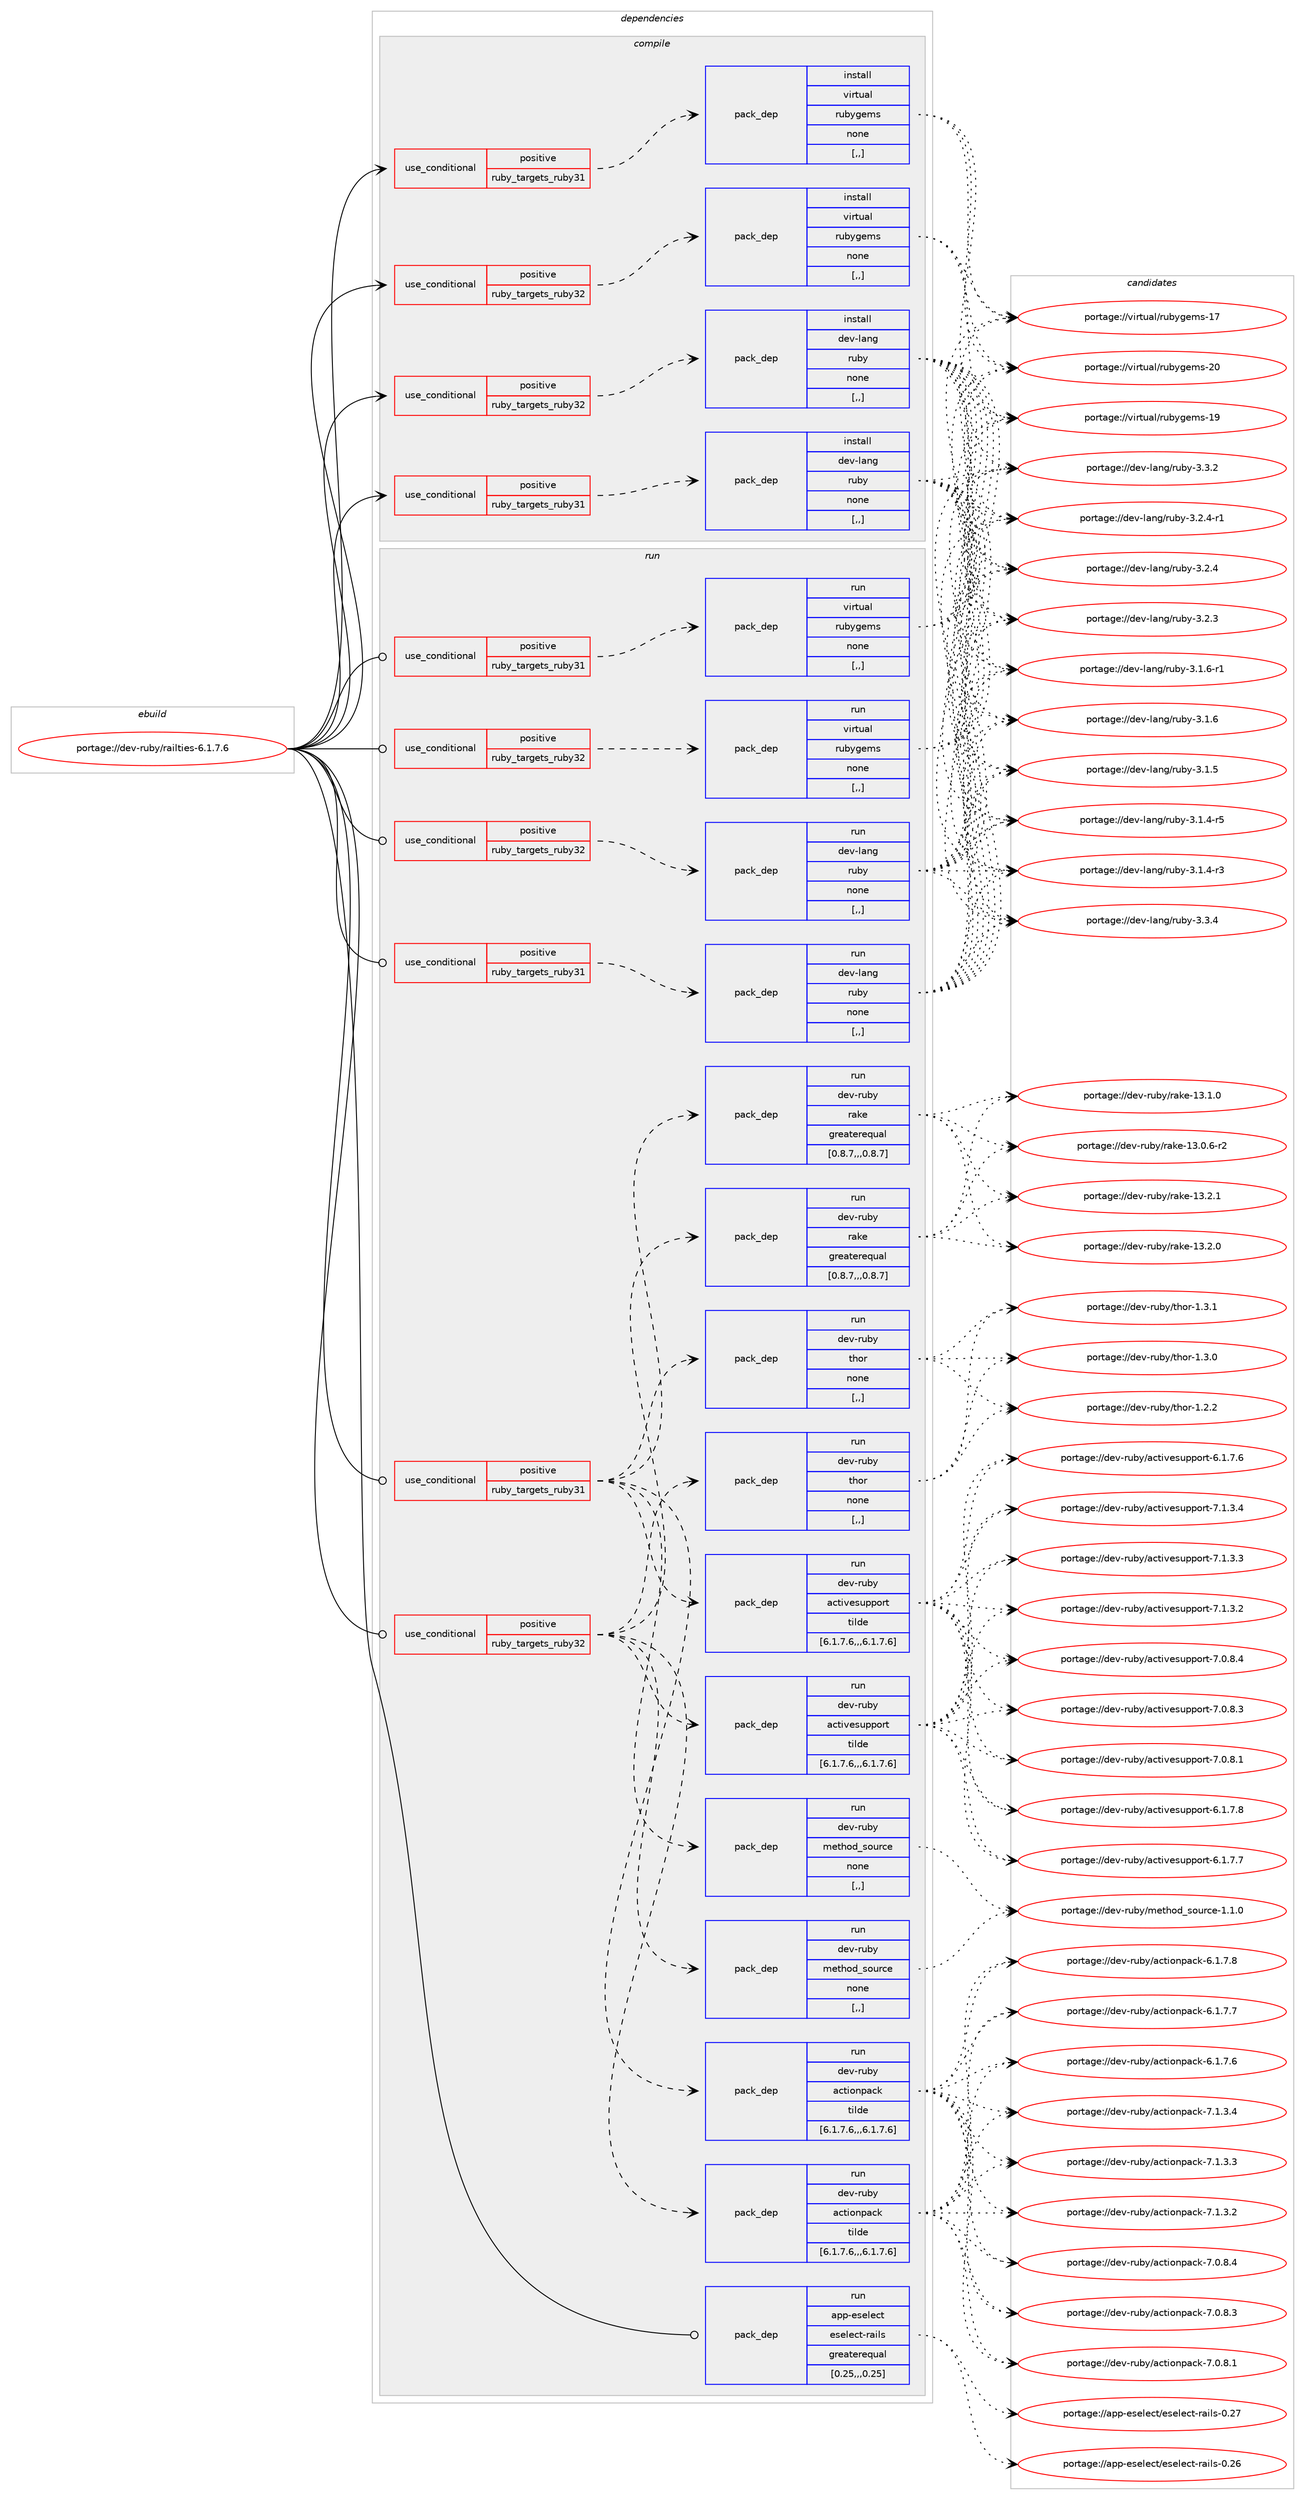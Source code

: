 digraph prolog {

# *************
# Graph options
# *************

newrank=true;
concentrate=true;
compound=true;
graph [rankdir=LR,fontname=Helvetica,fontsize=10,ranksep=1.5];#, ranksep=2.5, nodesep=0.2];
edge  [arrowhead=vee];
node  [fontname=Helvetica,fontsize=10];

# **********
# The ebuild
# **********

subgraph cluster_leftcol {
color=gray;
rank=same;
label=<<i>ebuild</i>>;
id [label="portage://dev-ruby/railties-6.1.7.6", color=red, width=4, href="../dev-ruby/railties-6.1.7.6.svg"];
}

# ****************
# The dependencies
# ****************

subgraph cluster_midcol {
color=gray;
label=<<i>dependencies</i>>;
subgraph cluster_compile {
fillcolor="#eeeeee";
style=filled;
label=<<i>compile</i>>;
subgraph cond53271 {
dependency195848 [label=<<TABLE BORDER="0" CELLBORDER="1" CELLSPACING="0" CELLPADDING="4"><TR><TD ROWSPAN="3" CELLPADDING="10">use_conditional</TD></TR><TR><TD>positive</TD></TR><TR><TD>ruby_targets_ruby31</TD></TR></TABLE>>, shape=none, color=red];
subgraph pack141234 {
dependency195849 [label=<<TABLE BORDER="0" CELLBORDER="1" CELLSPACING="0" CELLPADDING="4" WIDTH="220"><TR><TD ROWSPAN="6" CELLPADDING="30">pack_dep</TD></TR><TR><TD WIDTH="110">install</TD></TR><TR><TD>dev-lang</TD></TR><TR><TD>ruby</TD></TR><TR><TD>none</TD></TR><TR><TD>[,,]</TD></TR></TABLE>>, shape=none, color=blue];
}
dependency195848:e -> dependency195849:w [weight=20,style="dashed",arrowhead="vee"];
}
id:e -> dependency195848:w [weight=20,style="solid",arrowhead="vee"];
subgraph cond53272 {
dependency195850 [label=<<TABLE BORDER="0" CELLBORDER="1" CELLSPACING="0" CELLPADDING="4"><TR><TD ROWSPAN="3" CELLPADDING="10">use_conditional</TD></TR><TR><TD>positive</TD></TR><TR><TD>ruby_targets_ruby31</TD></TR></TABLE>>, shape=none, color=red];
subgraph pack141235 {
dependency195851 [label=<<TABLE BORDER="0" CELLBORDER="1" CELLSPACING="0" CELLPADDING="4" WIDTH="220"><TR><TD ROWSPAN="6" CELLPADDING="30">pack_dep</TD></TR><TR><TD WIDTH="110">install</TD></TR><TR><TD>virtual</TD></TR><TR><TD>rubygems</TD></TR><TR><TD>none</TD></TR><TR><TD>[,,]</TD></TR></TABLE>>, shape=none, color=blue];
}
dependency195850:e -> dependency195851:w [weight=20,style="dashed",arrowhead="vee"];
}
id:e -> dependency195850:w [weight=20,style="solid",arrowhead="vee"];
subgraph cond53273 {
dependency195852 [label=<<TABLE BORDER="0" CELLBORDER="1" CELLSPACING="0" CELLPADDING="4"><TR><TD ROWSPAN="3" CELLPADDING="10">use_conditional</TD></TR><TR><TD>positive</TD></TR><TR><TD>ruby_targets_ruby32</TD></TR></TABLE>>, shape=none, color=red];
subgraph pack141236 {
dependency195853 [label=<<TABLE BORDER="0" CELLBORDER="1" CELLSPACING="0" CELLPADDING="4" WIDTH="220"><TR><TD ROWSPAN="6" CELLPADDING="30">pack_dep</TD></TR><TR><TD WIDTH="110">install</TD></TR><TR><TD>dev-lang</TD></TR><TR><TD>ruby</TD></TR><TR><TD>none</TD></TR><TR><TD>[,,]</TD></TR></TABLE>>, shape=none, color=blue];
}
dependency195852:e -> dependency195853:w [weight=20,style="dashed",arrowhead="vee"];
}
id:e -> dependency195852:w [weight=20,style="solid",arrowhead="vee"];
subgraph cond53274 {
dependency195854 [label=<<TABLE BORDER="0" CELLBORDER="1" CELLSPACING="0" CELLPADDING="4"><TR><TD ROWSPAN="3" CELLPADDING="10">use_conditional</TD></TR><TR><TD>positive</TD></TR><TR><TD>ruby_targets_ruby32</TD></TR></TABLE>>, shape=none, color=red];
subgraph pack141237 {
dependency195855 [label=<<TABLE BORDER="0" CELLBORDER="1" CELLSPACING="0" CELLPADDING="4" WIDTH="220"><TR><TD ROWSPAN="6" CELLPADDING="30">pack_dep</TD></TR><TR><TD WIDTH="110">install</TD></TR><TR><TD>virtual</TD></TR><TR><TD>rubygems</TD></TR><TR><TD>none</TD></TR><TR><TD>[,,]</TD></TR></TABLE>>, shape=none, color=blue];
}
dependency195854:e -> dependency195855:w [weight=20,style="dashed",arrowhead="vee"];
}
id:e -> dependency195854:w [weight=20,style="solid",arrowhead="vee"];
}
subgraph cluster_compileandrun {
fillcolor="#eeeeee";
style=filled;
label=<<i>compile and run</i>>;
}
subgraph cluster_run {
fillcolor="#eeeeee";
style=filled;
label=<<i>run</i>>;
subgraph cond53275 {
dependency195856 [label=<<TABLE BORDER="0" CELLBORDER="1" CELLSPACING="0" CELLPADDING="4"><TR><TD ROWSPAN="3" CELLPADDING="10">use_conditional</TD></TR><TR><TD>positive</TD></TR><TR><TD>ruby_targets_ruby31</TD></TR></TABLE>>, shape=none, color=red];
subgraph pack141238 {
dependency195857 [label=<<TABLE BORDER="0" CELLBORDER="1" CELLSPACING="0" CELLPADDING="4" WIDTH="220"><TR><TD ROWSPAN="6" CELLPADDING="30">pack_dep</TD></TR><TR><TD WIDTH="110">run</TD></TR><TR><TD>dev-lang</TD></TR><TR><TD>ruby</TD></TR><TR><TD>none</TD></TR><TR><TD>[,,]</TD></TR></TABLE>>, shape=none, color=blue];
}
dependency195856:e -> dependency195857:w [weight=20,style="dashed",arrowhead="vee"];
}
id:e -> dependency195856:w [weight=20,style="solid",arrowhead="odot"];
subgraph cond53276 {
dependency195858 [label=<<TABLE BORDER="0" CELLBORDER="1" CELLSPACING="0" CELLPADDING="4"><TR><TD ROWSPAN="3" CELLPADDING="10">use_conditional</TD></TR><TR><TD>positive</TD></TR><TR><TD>ruby_targets_ruby31</TD></TR></TABLE>>, shape=none, color=red];
subgraph pack141239 {
dependency195859 [label=<<TABLE BORDER="0" CELLBORDER="1" CELLSPACING="0" CELLPADDING="4" WIDTH="220"><TR><TD ROWSPAN="6" CELLPADDING="30">pack_dep</TD></TR><TR><TD WIDTH="110">run</TD></TR><TR><TD>dev-ruby</TD></TR><TR><TD>activesupport</TD></TR><TR><TD>tilde</TD></TR><TR><TD>[6.1.7.6,,,6.1.7.6]</TD></TR></TABLE>>, shape=none, color=blue];
}
dependency195858:e -> dependency195859:w [weight=20,style="dashed",arrowhead="vee"];
subgraph pack141240 {
dependency195860 [label=<<TABLE BORDER="0" CELLBORDER="1" CELLSPACING="0" CELLPADDING="4" WIDTH="220"><TR><TD ROWSPAN="6" CELLPADDING="30">pack_dep</TD></TR><TR><TD WIDTH="110">run</TD></TR><TR><TD>dev-ruby</TD></TR><TR><TD>actionpack</TD></TR><TR><TD>tilde</TD></TR><TR><TD>[6.1.7.6,,,6.1.7.6]</TD></TR></TABLE>>, shape=none, color=blue];
}
dependency195858:e -> dependency195860:w [weight=20,style="dashed",arrowhead="vee"];
subgraph pack141241 {
dependency195861 [label=<<TABLE BORDER="0" CELLBORDER="1" CELLSPACING="0" CELLPADDING="4" WIDTH="220"><TR><TD ROWSPAN="6" CELLPADDING="30">pack_dep</TD></TR><TR><TD WIDTH="110">run</TD></TR><TR><TD>dev-ruby</TD></TR><TR><TD>thor</TD></TR><TR><TD>none</TD></TR><TR><TD>[,,]</TD></TR></TABLE>>, shape=none, color=blue];
}
dependency195858:e -> dependency195861:w [weight=20,style="dashed",arrowhead="vee"];
subgraph pack141242 {
dependency195862 [label=<<TABLE BORDER="0" CELLBORDER="1" CELLSPACING="0" CELLPADDING="4" WIDTH="220"><TR><TD ROWSPAN="6" CELLPADDING="30">pack_dep</TD></TR><TR><TD WIDTH="110">run</TD></TR><TR><TD>dev-ruby</TD></TR><TR><TD>rake</TD></TR><TR><TD>greaterequal</TD></TR><TR><TD>[0.8.7,,,0.8.7]</TD></TR></TABLE>>, shape=none, color=blue];
}
dependency195858:e -> dependency195862:w [weight=20,style="dashed",arrowhead="vee"];
subgraph pack141243 {
dependency195863 [label=<<TABLE BORDER="0" CELLBORDER="1" CELLSPACING="0" CELLPADDING="4" WIDTH="220"><TR><TD ROWSPAN="6" CELLPADDING="30">pack_dep</TD></TR><TR><TD WIDTH="110">run</TD></TR><TR><TD>dev-ruby</TD></TR><TR><TD>method_source</TD></TR><TR><TD>none</TD></TR><TR><TD>[,,]</TD></TR></TABLE>>, shape=none, color=blue];
}
dependency195858:e -> dependency195863:w [weight=20,style="dashed",arrowhead="vee"];
}
id:e -> dependency195858:w [weight=20,style="solid",arrowhead="odot"];
subgraph cond53277 {
dependency195864 [label=<<TABLE BORDER="0" CELLBORDER="1" CELLSPACING="0" CELLPADDING="4"><TR><TD ROWSPAN="3" CELLPADDING="10">use_conditional</TD></TR><TR><TD>positive</TD></TR><TR><TD>ruby_targets_ruby31</TD></TR></TABLE>>, shape=none, color=red];
subgraph pack141244 {
dependency195865 [label=<<TABLE BORDER="0" CELLBORDER="1" CELLSPACING="0" CELLPADDING="4" WIDTH="220"><TR><TD ROWSPAN="6" CELLPADDING="30">pack_dep</TD></TR><TR><TD WIDTH="110">run</TD></TR><TR><TD>virtual</TD></TR><TR><TD>rubygems</TD></TR><TR><TD>none</TD></TR><TR><TD>[,,]</TD></TR></TABLE>>, shape=none, color=blue];
}
dependency195864:e -> dependency195865:w [weight=20,style="dashed",arrowhead="vee"];
}
id:e -> dependency195864:w [weight=20,style="solid",arrowhead="odot"];
subgraph cond53278 {
dependency195866 [label=<<TABLE BORDER="0" CELLBORDER="1" CELLSPACING="0" CELLPADDING="4"><TR><TD ROWSPAN="3" CELLPADDING="10">use_conditional</TD></TR><TR><TD>positive</TD></TR><TR><TD>ruby_targets_ruby32</TD></TR></TABLE>>, shape=none, color=red];
subgraph pack141245 {
dependency195867 [label=<<TABLE BORDER="0" CELLBORDER="1" CELLSPACING="0" CELLPADDING="4" WIDTH="220"><TR><TD ROWSPAN="6" CELLPADDING="30">pack_dep</TD></TR><TR><TD WIDTH="110">run</TD></TR><TR><TD>dev-lang</TD></TR><TR><TD>ruby</TD></TR><TR><TD>none</TD></TR><TR><TD>[,,]</TD></TR></TABLE>>, shape=none, color=blue];
}
dependency195866:e -> dependency195867:w [weight=20,style="dashed",arrowhead="vee"];
}
id:e -> dependency195866:w [weight=20,style="solid",arrowhead="odot"];
subgraph cond53279 {
dependency195868 [label=<<TABLE BORDER="0" CELLBORDER="1" CELLSPACING="0" CELLPADDING="4"><TR><TD ROWSPAN="3" CELLPADDING="10">use_conditional</TD></TR><TR><TD>positive</TD></TR><TR><TD>ruby_targets_ruby32</TD></TR></TABLE>>, shape=none, color=red];
subgraph pack141246 {
dependency195869 [label=<<TABLE BORDER="0" CELLBORDER="1" CELLSPACING="0" CELLPADDING="4" WIDTH="220"><TR><TD ROWSPAN="6" CELLPADDING="30">pack_dep</TD></TR><TR><TD WIDTH="110">run</TD></TR><TR><TD>dev-ruby</TD></TR><TR><TD>activesupport</TD></TR><TR><TD>tilde</TD></TR><TR><TD>[6.1.7.6,,,6.1.7.6]</TD></TR></TABLE>>, shape=none, color=blue];
}
dependency195868:e -> dependency195869:w [weight=20,style="dashed",arrowhead="vee"];
subgraph pack141247 {
dependency195870 [label=<<TABLE BORDER="0" CELLBORDER="1" CELLSPACING="0" CELLPADDING="4" WIDTH="220"><TR><TD ROWSPAN="6" CELLPADDING="30">pack_dep</TD></TR><TR><TD WIDTH="110">run</TD></TR><TR><TD>dev-ruby</TD></TR><TR><TD>actionpack</TD></TR><TR><TD>tilde</TD></TR><TR><TD>[6.1.7.6,,,6.1.7.6]</TD></TR></TABLE>>, shape=none, color=blue];
}
dependency195868:e -> dependency195870:w [weight=20,style="dashed",arrowhead="vee"];
subgraph pack141248 {
dependency195871 [label=<<TABLE BORDER="0" CELLBORDER="1" CELLSPACING="0" CELLPADDING="4" WIDTH="220"><TR><TD ROWSPAN="6" CELLPADDING="30">pack_dep</TD></TR><TR><TD WIDTH="110">run</TD></TR><TR><TD>dev-ruby</TD></TR><TR><TD>thor</TD></TR><TR><TD>none</TD></TR><TR><TD>[,,]</TD></TR></TABLE>>, shape=none, color=blue];
}
dependency195868:e -> dependency195871:w [weight=20,style="dashed",arrowhead="vee"];
subgraph pack141249 {
dependency195872 [label=<<TABLE BORDER="0" CELLBORDER="1" CELLSPACING="0" CELLPADDING="4" WIDTH="220"><TR><TD ROWSPAN="6" CELLPADDING="30">pack_dep</TD></TR><TR><TD WIDTH="110">run</TD></TR><TR><TD>dev-ruby</TD></TR><TR><TD>rake</TD></TR><TR><TD>greaterequal</TD></TR><TR><TD>[0.8.7,,,0.8.7]</TD></TR></TABLE>>, shape=none, color=blue];
}
dependency195868:e -> dependency195872:w [weight=20,style="dashed",arrowhead="vee"];
subgraph pack141250 {
dependency195873 [label=<<TABLE BORDER="0" CELLBORDER="1" CELLSPACING="0" CELLPADDING="4" WIDTH="220"><TR><TD ROWSPAN="6" CELLPADDING="30">pack_dep</TD></TR><TR><TD WIDTH="110">run</TD></TR><TR><TD>dev-ruby</TD></TR><TR><TD>method_source</TD></TR><TR><TD>none</TD></TR><TR><TD>[,,]</TD></TR></TABLE>>, shape=none, color=blue];
}
dependency195868:e -> dependency195873:w [weight=20,style="dashed",arrowhead="vee"];
}
id:e -> dependency195868:w [weight=20,style="solid",arrowhead="odot"];
subgraph cond53280 {
dependency195874 [label=<<TABLE BORDER="0" CELLBORDER="1" CELLSPACING="0" CELLPADDING="4"><TR><TD ROWSPAN="3" CELLPADDING="10">use_conditional</TD></TR><TR><TD>positive</TD></TR><TR><TD>ruby_targets_ruby32</TD></TR></TABLE>>, shape=none, color=red];
subgraph pack141251 {
dependency195875 [label=<<TABLE BORDER="0" CELLBORDER="1" CELLSPACING="0" CELLPADDING="4" WIDTH="220"><TR><TD ROWSPAN="6" CELLPADDING="30">pack_dep</TD></TR><TR><TD WIDTH="110">run</TD></TR><TR><TD>virtual</TD></TR><TR><TD>rubygems</TD></TR><TR><TD>none</TD></TR><TR><TD>[,,]</TD></TR></TABLE>>, shape=none, color=blue];
}
dependency195874:e -> dependency195875:w [weight=20,style="dashed",arrowhead="vee"];
}
id:e -> dependency195874:w [weight=20,style="solid",arrowhead="odot"];
subgraph pack141252 {
dependency195876 [label=<<TABLE BORDER="0" CELLBORDER="1" CELLSPACING="0" CELLPADDING="4" WIDTH="220"><TR><TD ROWSPAN="6" CELLPADDING="30">pack_dep</TD></TR><TR><TD WIDTH="110">run</TD></TR><TR><TD>app-eselect</TD></TR><TR><TD>eselect-rails</TD></TR><TR><TD>greaterequal</TD></TR><TR><TD>[0.25,,,0.25]</TD></TR></TABLE>>, shape=none, color=blue];
}
id:e -> dependency195876:w [weight=20,style="solid",arrowhead="odot"];
}
}

# **************
# The candidates
# **************

subgraph cluster_choices {
rank=same;
color=gray;
label=<<i>candidates</i>>;

subgraph choice141234 {
color=black;
nodesep=1;
choice10010111845108971101034711411798121455146514652 [label="portage://dev-lang/ruby-3.3.4", color=red, width=4,href="../dev-lang/ruby-3.3.4.svg"];
choice10010111845108971101034711411798121455146514650 [label="portage://dev-lang/ruby-3.3.2", color=red, width=4,href="../dev-lang/ruby-3.3.2.svg"];
choice100101118451089711010347114117981214551465046524511449 [label="portage://dev-lang/ruby-3.2.4-r1", color=red, width=4,href="../dev-lang/ruby-3.2.4-r1.svg"];
choice10010111845108971101034711411798121455146504652 [label="portage://dev-lang/ruby-3.2.4", color=red, width=4,href="../dev-lang/ruby-3.2.4.svg"];
choice10010111845108971101034711411798121455146504651 [label="portage://dev-lang/ruby-3.2.3", color=red, width=4,href="../dev-lang/ruby-3.2.3.svg"];
choice100101118451089711010347114117981214551464946544511449 [label="portage://dev-lang/ruby-3.1.6-r1", color=red, width=4,href="../dev-lang/ruby-3.1.6-r1.svg"];
choice10010111845108971101034711411798121455146494654 [label="portage://dev-lang/ruby-3.1.6", color=red, width=4,href="../dev-lang/ruby-3.1.6.svg"];
choice10010111845108971101034711411798121455146494653 [label="portage://dev-lang/ruby-3.1.5", color=red, width=4,href="../dev-lang/ruby-3.1.5.svg"];
choice100101118451089711010347114117981214551464946524511453 [label="portage://dev-lang/ruby-3.1.4-r5", color=red, width=4,href="../dev-lang/ruby-3.1.4-r5.svg"];
choice100101118451089711010347114117981214551464946524511451 [label="portage://dev-lang/ruby-3.1.4-r3", color=red, width=4,href="../dev-lang/ruby-3.1.4-r3.svg"];
dependency195849:e -> choice10010111845108971101034711411798121455146514652:w [style=dotted,weight="100"];
dependency195849:e -> choice10010111845108971101034711411798121455146514650:w [style=dotted,weight="100"];
dependency195849:e -> choice100101118451089711010347114117981214551465046524511449:w [style=dotted,weight="100"];
dependency195849:e -> choice10010111845108971101034711411798121455146504652:w [style=dotted,weight="100"];
dependency195849:e -> choice10010111845108971101034711411798121455146504651:w [style=dotted,weight="100"];
dependency195849:e -> choice100101118451089711010347114117981214551464946544511449:w [style=dotted,weight="100"];
dependency195849:e -> choice10010111845108971101034711411798121455146494654:w [style=dotted,weight="100"];
dependency195849:e -> choice10010111845108971101034711411798121455146494653:w [style=dotted,weight="100"];
dependency195849:e -> choice100101118451089711010347114117981214551464946524511453:w [style=dotted,weight="100"];
dependency195849:e -> choice100101118451089711010347114117981214551464946524511451:w [style=dotted,weight="100"];
}
subgraph choice141235 {
color=black;
nodesep=1;
choice118105114116117971084711411798121103101109115455048 [label="portage://virtual/rubygems-20", color=red, width=4,href="../virtual/rubygems-20.svg"];
choice118105114116117971084711411798121103101109115454957 [label="portage://virtual/rubygems-19", color=red, width=4,href="../virtual/rubygems-19.svg"];
choice118105114116117971084711411798121103101109115454955 [label="portage://virtual/rubygems-17", color=red, width=4,href="../virtual/rubygems-17.svg"];
dependency195851:e -> choice118105114116117971084711411798121103101109115455048:w [style=dotted,weight="100"];
dependency195851:e -> choice118105114116117971084711411798121103101109115454957:w [style=dotted,weight="100"];
dependency195851:e -> choice118105114116117971084711411798121103101109115454955:w [style=dotted,weight="100"];
}
subgraph choice141236 {
color=black;
nodesep=1;
choice10010111845108971101034711411798121455146514652 [label="portage://dev-lang/ruby-3.3.4", color=red, width=4,href="../dev-lang/ruby-3.3.4.svg"];
choice10010111845108971101034711411798121455146514650 [label="portage://dev-lang/ruby-3.3.2", color=red, width=4,href="../dev-lang/ruby-3.3.2.svg"];
choice100101118451089711010347114117981214551465046524511449 [label="portage://dev-lang/ruby-3.2.4-r1", color=red, width=4,href="../dev-lang/ruby-3.2.4-r1.svg"];
choice10010111845108971101034711411798121455146504652 [label="portage://dev-lang/ruby-3.2.4", color=red, width=4,href="../dev-lang/ruby-3.2.4.svg"];
choice10010111845108971101034711411798121455146504651 [label="portage://dev-lang/ruby-3.2.3", color=red, width=4,href="../dev-lang/ruby-3.2.3.svg"];
choice100101118451089711010347114117981214551464946544511449 [label="portage://dev-lang/ruby-3.1.6-r1", color=red, width=4,href="../dev-lang/ruby-3.1.6-r1.svg"];
choice10010111845108971101034711411798121455146494654 [label="portage://dev-lang/ruby-3.1.6", color=red, width=4,href="../dev-lang/ruby-3.1.6.svg"];
choice10010111845108971101034711411798121455146494653 [label="portage://dev-lang/ruby-3.1.5", color=red, width=4,href="../dev-lang/ruby-3.1.5.svg"];
choice100101118451089711010347114117981214551464946524511453 [label="portage://dev-lang/ruby-3.1.4-r5", color=red, width=4,href="../dev-lang/ruby-3.1.4-r5.svg"];
choice100101118451089711010347114117981214551464946524511451 [label="portage://dev-lang/ruby-3.1.4-r3", color=red, width=4,href="../dev-lang/ruby-3.1.4-r3.svg"];
dependency195853:e -> choice10010111845108971101034711411798121455146514652:w [style=dotted,weight="100"];
dependency195853:e -> choice10010111845108971101034711411798121455146514650:w [style=dotted,weight="100"];
dependency195853:e -> choice100101118451089711010347114117981214551465046524511449:w [style=dotted,weight="100"];
dependency195853:e -> choice10010111845108971101034711411798121455146504652:w [style=dotted,weight="100"];
dependency195853:e -> choice10010111845108971101034711411798121455146504651:w [style=dotted,weight="100"];
dependency195853:e -> choice100101118451089711010347114117981214551464946544511449:w [style=dotted,weight="100"];
dependency195853:e -> choice10010111845108971101034711411798121455146494654:w [style=dotted,weight="100"];
dependency195853:e -> choice10010111845108971101034711411798121455146494653:w [style=dotted,weight="100"];
dependency195853:e -> choice100101118451089711010347114117981214551464946524511453:w [style=dotted,weight="100"];
dependency195853:e -> choice100101118451089711010347114117981214551464946524511451:w [style=dotted,weight="100"];
}
subgraph choice141237 {
color=black;
nodesep=1;
choice118105114116117971084711411798121103101109115455048 [label="portage://virtual/rubygems-20", color=red, width=4,href="../virtual/rubygems-20.svg"];
choice118105114116117971084711411798121103101109115454957 [label="portage://virtual/rubygems-19", color=red, width=4,href="../virtual/rubygems-19.svg"];
choice118105114116117971084711411798121103101109115454955 [label="portage://virtual/rubygems-17", color=red, width=4,href="../virtual/rubygems-17.svg"];
dependency195855:e -> choice118105114116117971084711411798121103101109115455048:w [style=dotted,weight="100"];
dependency195855:e -> choice118105114116117971084711411798121103101109115454957:w [style=dotted,weight="100"];
dependency195855:e -> choice118105114116117971084711411798121103101109115454955:w [style=dotted,weight="100"];
}
subgraph choice141238 {
color=black;
nodesep=1;
choice10010111845108971101034711411798121455146514652 [label="portage://dev-lang/ruby-3.3.4", color=red, width=4,href="../dev-lang/ruby-3.3.4.svg"];
choice10010111845108971101034711411798121455146514650 [label="portage://dev-lang/ruby-3.3.2", color=red, width=4,href="../dev-lang/ruby-3.3.2.svg"];
choice100101118451089711010347114117981214551465046524511449 [label="portage://dev-lang/ruby-3.2.4-r1", color=red, width=4,href="../dev-lang/ruby-3.2.4-r1.svg"];
choice10010111845108971101034711411798121455146504652 [label="portage://dev-lang/ruby-3.2.4", color=red, width=4,href="../dev-lang/ruby-3.2.4.svg"];
choice10010111845108971101034711411798121455146504651 [label="portage://dev-lang/ruby-3.2.3", color=red, width=4,href="../dev-lang/ruby-3.2.3.svg"];
choice100101118451089711010347114117981214551464946544511449 [label="portage://dev-lang/ruby-3.1.6-r1", color=red, width=4,href="../dev-lang/ruby-3.1.6-r1.svg"];
choice10010111845108971101034711411798121455146494654 [label="portage://dev-lang/ruby-3.1.6", color=red, width=4,href="../dev-lang/ruby-3.1.6.svg"];
choice10010111845108971101034711411798121455146494653 [label="portage://dev-lang/ruby-3.1.5", color=red, width=4,href="../dev-lang/ruby-3.1.5.svg"];
choice100101118451089711010347114117981214551464946524511453 [label="portage://dev-lang/ruby-3.1.4-r5", color=red, width=4,href="../dev-lang/ruby-3.1.4-r5.svg"];
choice100101118451089711010347114117981214551464946524511451 [label="portage://dev-lang/ruby-3.1.4-r3", color=red, width=4,href="../dev-lang/ruby-3.1.4-r3.svg"];
dependency195857:e -> choice10010111845108971101034711411798121455146514652:w [style=dotted,weight="100"];
dependency195857:e -> choice10010111845108971101034711411798121455146514650:w [style=dotted,weight="100"];
dependency195857:e -> choice100101118451089711010347114117981214551465046524511449:w [style=dotted,weight="100"];
dependency195857:e -> choice10010111845108971101034711411798121455146504652:w [style=dotted,weight="100"];
dependency195857:e -> choice10010111845108971101034711411798121455146504651:w [style=dotted,weight="100"];
dependency195857:e -> choice100101118451089711010347114117981214551464946544511449:w [style=dotted,weight="100"];
dependency195857:e -> choice10010111845108971101034711411798121455146494654:w [style=dotted,weight="100"];
dependency195857:e -> choice10010111845108971101034711411798121455146494653:w [style=dotted,weight="100"];
dependency195857:e -> choice100101118451089711010347114117981214551464946524511453:w [style=dotted,weight="100"];
dependency195857:e -> choice100101118451089711010347114117981214551464946524511451:w [style=dotted,weight="100"];
}
subgraph choice141239 {
color=black;
nodesep=1;
choice10010111845114117981214797991161051181011151171121121111141164555464946514652 [label="portage://dev-ruby/activesupport-7.1.3.4", color=red, width=4,href="../dev-ruby/activesupport-7.1.3.4.svg"];
choice10010111845114117981214797991161051181011151171121121111141164555464946514651 [label="portage://dev-ruby/activesupport-7.1.3.3", color=red, width=4,href="../dev-ruby/activesupport-7.1.3.3.svg"];
choice10010111845114117981214797991161051181011151171121121111141164555464946514650 [label="portage://dev-ruby/activesupport-7.1.3.2", color=red, width=4,href="../dev-ruby/activesupport-7.1.3.2.svg"];
choice10010111845114117981214797991161051181011151171121121111141164555464846564652 [label="portage://dev-ruby/activesupport-7.0.8.4", color=red, width=4,href="../dev-ruby/activesupport-7.0.8.4.svg"];
choice10010111845114117981214797991161051181011151171121121111141164555464846564651 [label="portage://dev-ruby/activesupport-7.0.8.3", color=red, width=4,href="../dev-ruby/activesupport-7.0.8.3.svg"];
choice10010111845114117981214797991161051181011151171121121111141164555464846564649 [label="portage://dev-ruby/activesupport-7.0.8.1", color=red, width=4,href="../dev-ruby/activesupport-7.0.8.1.svg"];
choice10010111845114117981214797991161051181011151171121121111141164554464946554656 [label="portage://dev-ruby/activesupport-6.1.7.8", color=red, width=4,href="../dev-ruby/activesupport-6.1.7.8.svg"];
choice10010111845114117981214797991161051181011151171121121111141164554464946554655 [label="portage://dev-ruby/activesupport-6.1.7.7", color=red, width=4,href="../dev-ruby/activesupport-6.1.7.7.svg"];
choice10010111845114117981214797991161051181011151171121121111141164554464946554654 [label="portage://dev-ruby/activesupport-6.1.7.6", color=red, width=4,href="../dev-ruby/activesupport-6.1.7.6.svg"];
dependency195859:e -> choice10010111845114117981214797991161051181011151171121121111141164555464946514652:w [style=dotted,weight="100"];
dependency195859:e -> choice10010111845114117981214797991161051181011151171121121111141164555464946514651:w [style=dotted,weight="100"];
dependency195859:e -> choice10010111845114117981214797991161051181011151171121121111141164555464946514650:w [style=dotted,weight="100"];
dependency195859:e -> choice10010111845114117981214797991161051181011151171121121111141164555464846564652:w [style=dotted,weight="100"];
dependency195859:e -> choice10010111845114117981214797991161051181011151171121121111141164555464846564651:w [style=dotted,weight="100"];
dependency195859:e -> choice10010111845114117981214797991161051181011151171121121111141164555464846564649:w [style=dotted,weight="100"];
dependency195859:e -> choice10010111845114117981214797991161051181011151171121121111141164554464946554656:w [style=dotted,weight="100"];
dependency195859:e -> choice10010111845114117981214797991161051181011151171121121111141164554464946554655:w [style=dotted,weight="100"];
dependency195859:e -> choice10010111845114117981214797991161051181011151171121121111141164554464946554654:w [style=dotted,weight="100"];
}
subgraph choice141240 {
color=black;
nodesep=1;
choice100101118451141179812147979911610511111011297991074555464946514652 [label="portage://dev-ruby/actionpack-7.1.3.4", color=red, width=4,href="../dev-ruby/actionpack-7.1.3.4.svg"];
choice100101118451141179812147979911610511111011297991074555464946514651 [label="portage://dev-ruby/actionpack-7.1.3.3", color=red, width=4,href="../dev-ruby/actionpack-7.1.3.3.svg"];
choice100101118451141179812147979911610511111011297991074555464946514650 [label="portage://dev-ruby/actionpack-7.1.3.2", color=red, width=4,href="../dev-ruby/actionpack-7.1.3.2.svg"];
choice100101118451141179812147979911610511111011297991074555464846564652 [label="portage://dev-ruby/actionpack-7.0.8.4", color=red, width=4,href="../dev-ruby/actionpack-7.0.8.4.svg"];
choice100101118451141179812147979911610511111011297991074555464846564651 [label="portage://dev-ruby/actionpack-7.0.8.3", color=red, width=4,href="../dev-ruby/actionpack-7.0.8.3.svg"];
choice100101118451141179812147979911610511111011297991074555464846564649 [label="portage://dev-ruby/actionpack-7.0.8.1", color=red, width=4,href="../dev-ruby/actionpack-7.0.8.1.svg"];
choice100101118451141179812147979911610511111011297991074554464946554656 [label="portage://dev-ruby/actionpack-6.1.7.8", color=red, width=4,href="../dev-ruby/actionpack-6.1.7.8.svg"];
choice100101118451141179812147979911610511111011297991074554464946554655 [label="portage://dev-ruby/actionpack-6.1.7.7", color=red, width=4,href="../dev-ruby/actionpack-6.1.7.7.svg"];
choice100101118451141179812147979911610511111011297991074554464946554654 [label="portage://dev-ruby/actionpack-6.1.7.6", color=red, width=4,href="../dev-ruby/actionpack-6.1.7.6.svg"];
dependency195860:e -> choice100101118451141179812147979911610511111011297991074555464946514652:w [style=dotted,weight="100"];
dependency195860:e -> choice100101118451141179812147979911610511111011297991074555464946514651:w [style=dotted,weight="100"];
dependency195860:e -> choice100101118451141179812147979911610511111011297991074555464946514650:w [style=dotted,weight="100"];
dependency195860:e -> choice100101118451141179812147979911610511111011297991074555464846564652:w [style=dotted,weight="100"];
dependency195860:e -> choice100101118451141179812147979911610511111011297991074555464846564651:w [style=dotted,weight="100"];
dependency195860:e -> choice100101118451141179812147979911610511111011297991074555464846564649:w [style=dotted,weight="100"];
dependency195860:e -> choice100101118451141179812147979911610511111011297991074554464946554656:w [style=dotted,weight="100"];
dependency195860:e -> choice100101118451141179812147979911610511111011297991074554464946554655:w [style=dotted,weight="100"];
dependency195860:e -> choice100101118451141179812147979911610511111011297991074554464946554654:w [style=dotted,weight="100"];
}
subgraph choice141241 {
color=black;
nodesep=1;
choice100101118451141179812147116104111114454946514649 [label="portage://dev-ruby/thor-1.3.1", color=red, width=4,href="../dev-ruby/thor-1.3.1.svg"];
choice100101118451141179812147116104111114454946514648 [label="portage://dev-ruby/thor-1.3.0", color=red, width=4,href="../dev-ruby/thor-1.3.0.svg"];
choice100101118451141179812147116104111114454946504650 [label="portage://dev-ruby/thor-1.2.2", color=red, width=4,href="../dev-ruby/thor-1.2.2.svg"];
dependency195861:e -> choice100101118451141179812147116104111114454946514649:w [style=dotted,weight="100"];
dependency195861:e -> choice100101118451141179812147116104111114454946514648:w [style=dotted,weight="100"];
dependency195861:e -> choice100101118451141179812147116104111114454946504650:w [style=dotted,weight="100"];
}
subgraph choice141242 {
color=black;
nodesep=1;
choice1001011184511411798121471149710710145495146504649 [label="portage://dev-ruby/rake-13.2.1", color=red, width=4,href="../dev-ruby/rake-13.2.1.svg"];
choice1001011184511411798121471149710710145495146504648 [label="portage://dev-ruby/rake-13.2.0", color=red, width=4,href="../dev-ruby/rake-13.2.0.svg"];
choice1001011184511411798121471149710710145495146494648 [label="portage://dev-ruby/rake-13.1.0", color=red, width=4,href="../dev-ruby/rake-13.1.0.svg"];
choice10010111845114117981214711497107101454951464846544511450 [label="portage://dev-ruby/rake-13.0.6-r2", color=red, width=4,href="../dev-ruby/rake-13.0.6-r2.svg"];
dependency195862:e -> choice1001011184511411798121471149710710145495146504649:w [style=dotted,weight="100"];
dependency195862:e -> choice1001011184511411798121471149710710145495146504648:w [style=dotted,weight="100"];
dependency195862:e -> choice1001011184511411798121471149710710145495146494648:w [style=dotted,weight="100"];
dependency195862:e -> choice10010111845114117981214711497107101454951464846544511450:w [style=dotted,weight="100"];
}
subgraph choice141243 {
color=black;
nodesep=1;
choice1001011184511411798121471091011161041111009511511111711499101454946494648 [label="portage://dev-ruby/method_source-1.1.0", color=red, width=4,href="../dev-ruby/method_source-1.1.0.svg"];
dependency195863:e -> choice1001011184511411798121471091011161041111009511511111711499101454946494648:w [style=dotted,weight="100"];
}
subgraph choice141244 {
color=black;
nodesep=1;
choice118105114116117971084711411798121103101109115455048 [label="portage://virtual/rubygems-20", color=red, width=4,href="../virtual/rubygems-20.svg"];
choice118105114116117971084711411798121103101109115454957 [label="portage://virtual/rubygems-19", color=red, width=4,href="../virtual/rubygems-19.svg"];
choice118105114116117971084711411798121103101109115454955 [label="portage://virtual/rubygems-17", color=red, width=4,href="../virtual/rubygems-17.svg"];
dependency195865:e -> choice118105114116117971084711411798121103101109115455048:w [style=dotted,weight="100"];
dependency195865:e -> choice118105114116117971084711411798121103101109115454957:w [style=dotted,weight="100"];
dependency195865:e -> choice118105114116117971084711411798121103101109115454955:w [style=dotted,weight="100"];
}
subgraph choice141245 {
color=black;
nodesep=1;
choice10010111845108971101034711411798121455146514652 [label="portage://dev-lang/ruby-3.3.4", color=red, width=4,href="../dev-lang/ruby-3.3.4.svg"];
choice10010111845108971101034711411798121455146514650 [label="portage://dev-lang/ruby-3.3.2", color=red, width=4,href="../dev-lang/ruby-3.3.2.svg"];
choice100101118451089711010347114117981214551465046524511449 [label="portage://dev-lang/ruby-3.2.4-r1", color=red, width=4,href="../dev-lang/ruby-3.2.4-r1.svg"];
choice10010111845108971101034711411798121455146504652 [label="portage://dev-lang/ruby-3.2.4", color=red, width=4,href="../dev-lang/ruby-3.2.4.svg"];
choice10010111845108971101034711411798121455146504651 [label="portage://dev-lang/ruby-3.2.3", color=red, width=4,href="../dev-lang/ruby-3.2.3.svg"];
choice100101118451089711010347114117981214551464946544511449 [label="portage://dev-lang/ruby-3.1.6-r1", color=red, width=4,href="../dev-lang/ruby-3.1.6-r1.svg"];
choice10010111845108971101034711411798121455146494654 [label="portage://dev-lang/ruby-3.1.6", color=red, width=4,href="../dev-lang/ruby-3.1.6.svg"];
choice10010111845108971101034711411798121455146494653 [label="portage://dev-lang/ruby-3.1.5", color=red, width=4,href="../dev-lang/ruby-3.1.5.svg"];
choice100101118451089711010347114117981214551464946524511453 [label="portage://dev-lang/ruby-3.1.4-r5", color=red, width=4,href="../dev-lang/ruby-3.1.4-r5.svg"];
choice100101118451089711010347114117981214551464946524511451 [label="portage://dev-lang/ruby-3.1.4-r3", color=red, width=4,href="../dev-lang/ruby-3.1.4-r3.svg"];
dependency195867:e -> choice10010111845108971101034711411798121455146514652:w [style=dotted,weight="100"];
dependency195867:e -> choice10010111845108971101034711411798121455146514650:w [style=dotted,weight="100"];
dependency195867:e -> choice100101118451089711010347114117981214551465046524511449:w [style=dotted,weight="100"];
dependency195867:e -> choice10010111845108971101034711411798121455146504652:w [style=dotted,weight="100"];
dependency195867:e -> choice10010111845108971101034711411798121455146504651:w [style=dotted,weight="100"];
dependency195867:e -> choice100101118451089711010347114117981214551464946544511449:w [style=dotted,weight="100"];
dependency195867:e -> choice10010111845108971101034711411798121455146494654:w [style=dotted,weight="100"];
dependency195867:e -> choice10010111845108971101034711411798121455146494653:w [style=dotted,weight="100"];
dependency195867:e -> choice100101118451089711010347114117981214551464946524511453:w [style=dotted,weight="100"];
dependency195867:e -> choice100101118451089711010347114117981214551464946524511451:w [style=dotted,weight="100"];
}
subgraph choice141246 {
color=black;
nodesep=1;
choice10010111845114117981214797991161051181011151171121121111141164555464946514652 [label="portage://dev-ruby/activesupport-7.1.3.4", color=red, width=4,href="../dev-ruby/activesupport-7.1.3.4.svg"];
choice10010111845114117981214797991161051181011151171121121111141164555464946514651 [label="portage://dev-ruby/activesupport-7.1.3.3", color=red, width=4,href="../dev-ruby/activesupport-7.1.3.3.svg"];
choice10010111845114117981214797991161051181011151171121121111141164555464946514650 [label="portage://dev-ruby/activesupport-7.1.3.2", color=red, width=4,href="../dev-ruby/activesupport-7.1.3.2.svg"];
choice10010111845114117981214797991161051181011151171121121111141164555464846564652 [label="portage://dev-ruby/activesupport-7.0.8.4", color=red, width=4,href="../dev-ruby/activesupport-7.0.8.4.svg"];
choice10010111845114117981214797991161051181011151171121121111141164555464846564651 [label="portage://dev-ruby/activesupport-7.0.8.3", color=red, width=4,href="../dev-ruby/activesupport-7.0.8.3.svg"];
choice10010111845114117981214797991161051181011151171121121111141164555464846564649 [label="portage://dev-ruby/activesupport-7.0.8.1", color=red, width=4,href="../dev-ruby/activesupport-7.0.8.1.svg"];
choice10010111845114117981214797991161051181011151171121121111141164554464946554656 [label="portage://dev-ruby/activesupport-6.1.7.8", color=red, width=4,href="../dev-ruby/activesupport-6.1.7.8.svg"];
choice10010111845114117981214797991161051181011151171121121111141164554464946554655 [label="portage://dev-ruby/activesupport-6.1.7.7", color=red, width=4,href="../dev-ruby/activesupport-6.1.7.7.svg"];
choice10010111845114117981214797991161051181011151171121121111141164554464946554654 [label="portage://dev-ruby/activesupport-6.1.7.6", color=red, width=4,href="../dev-ruby/activesupport-6.1.7.6.svg"];
dependency195869:e -> choice10010111845114117981214797991161051181011151171121121111141164555464946514652:w [style=dotted,weight="100"];
dependency195869:e -> choice10010111845114117981214797991161051181011151171121121111141164555464946514651:w [style=dotted,weight="100"];
dependency195869:e -> choice10010111845114117981214797991161051181011151171121121111141164555464946514650:w [style=dotted,weight="100"];
dependency195869:e -> choice10010111845114117981214797991161051181011151171121121111141164555464846564652:w [style=dotted,weight="100"];
dependency195869:e -> choice10010111845114117981214797991161051181011151171121121111141164555464846564651:w [style=dotted,weight="100"];
dependency195869:e -> choice10010111845114117981214797991161051181011151171121121111141164555464846564649:w [style=dotted,weight="100"];
dependency195869:e -> choice10010111845114117981214797991161051181011151171121121111141164554464946554656:w [style=dotted,weight="100"];
dependency195869:e -> choice10010111845114117981214797991161051181011151171121121111141164554464946554655:w [style=dotted,weight="100"];
dependency195869:e -> choice10010111845114117981214797991161051181011151171121121111141164554464946554654:w [style=dotted,weight="100"];
}
subgraph choice141247 {
color=black;
nodesep=1;
choice100101118451141179812147979911610511111011297991074555464946514652 [label="portage://dev-ruby/actionpack-7.1.3.4", color=red, width=4,href="../dev-ruby/actionpack-7.1.3.4.svg"];
choice100101118451141179812147979911610511111011297991074555464946514651 [label="portage://dev-ruby/actionpack-7.1.3.3", color=red, width=4,href="../dev-ruby/actionpack-7.1.3.3.svg"];
choice100101118451141179812147979911610511111011297991074555464946514650 [label="portage://dev-ruby/actionpack-7.1.3.2", color=red, width=4,href="../dev-ruby/actionpack-7.1.3.2.svg"];
choice100101118451141179812147979911610511111011297991074555464846564652 [label="portage://dev-ruby/actionpack-7.0.8.4", color=red, width=4,href="../dev-ruby/actionpack-7.0.8.4.svg"];
choice100101118451141179812147979911610511111011297991074555464846564651 [label="portage://dev-ruby/actionpack-7.0.8.3", color=red, width=4,href="../dev-ruby/actionpack-7.0.8.3.svg"];
choice100101118451141179812147979911610511111011297991074555464846564649 [label="portage://dev-ruby/actionpack-7.0.8.1", color=red, width=4,href="../dev-ruby/actionpack-7.0.8.1.svg"];
choice100101118451141179812147979911610511111011297991074554464946554656 [label="portage://dev-ruby/actionpack-6.1.7.8", color=red, width=4,href="../dev-ruby/actionpack-6.1.7.8.svg"];
choice100101118451141179812147979911610511111011297991074554464946554655 [label="portage://dev-ruby/actionpack-6.1.7.7", color=red, width=4,href="../dev-ruby/actionpack-6.1.7.7.svg"];
choice100101118451141179812147979911610511111011297991074554464946554654 [label="portage://dev-ruby/actionpack-6.1.7.6", color=red, width=4,href="../dev-ruby/actionpack-6.1.7.6.svg"];
dependency195870:e -> choice100101118451141179812147979911610511111011297991074555464946514652:w [style=dotted,weight="100"];
dependency195870:e -> choice100101118451141179812147979911610511111011297991074555464946514651:w [style=dotted,weight="100"];
dependency195870:e -> choice100101118451141179812147979911610511111011297991074555464946514650:w [style=dotted,weight="100"];
dependency195870:e -> choice100101118451141179812147979911610511111011297991074555464846564652:w [style=dotted,weight="100"];
dependency195870:e -> choice100101118451141179812147979911610511111011297991074555464846564651:w [style=dotted,weight="100"];
dependency195870:e -> choice100101118451141179812147979911610511111011297991074555464846564649:w [style=dotted,weight="100"];
dependency195870:e -> choice100101118451141179812147979911610511111011297991074554464946554656:w [style=dotted,weight="100"];
dependency195870:e -> choice100101118451141179812147979911610511111011297991074554464946554655:w [style=dotted,weight="100"];
dependency195870:e -> choice100101118451141179812147979911610511111011297991074554464946554654:w [style=dotted,weight="100"];
}
subgraph choice141248 {
color=black;
nodesep=1;
choice100101118451141179812147116104111114454946514649 [label="portage://dev-ruby/thor-1.3.1", color=red, width=4,href="../dev-ruby/thor-1.3.1.svg"];
choice100101118451141179812147116104111114454946514648 [label="portage://dev-ruby/thor-1.3.0", color=red, width=4,href="../dev-ruby/thor-1.3.0.svg"];
choice100101118451141179812147116104111114454946504650 [label="portage://dev-ruby/thor-1.2.2", color=red, width=4,href="../dev-ruby/thor-1.2.2.svg"];
dependency195871:e -> choice100101118451141179812147116104111114454946514649:w [style=dotted,weight="100"];
dependency195871:e -> choice100101118451141179812147116104111114454946514648:w [style=dotted,weight="100"];
dependency195871:e -> choice100101118451141179812147116104111114454946504650:w [style=dotted,weight="100"];
}
subgraph choice141249 {
color=black;
nodesep=1;
choice1001011184511411798121471149710710145495146504649 [label="portage://dev-ruby/rake-13.2.1", color=red, width=4,href="../dev-ruby/rake-13.2.1.svg"];
choice1001011184511411798121471149710710145495146504648 [label="portage://dev-ruby/rake-13.2.0", color=red, width=4,href="../dev-ruby/rake-13.2.0.svg"];
choice1001011184511411798121471149710710145495146494648 [label="portage://dev-ruby/rake-13.1.0", color=red, width=4,href="../dev-ruby/rake-13.1.0.svg"];
choice10010111845114117981214711497107101454951464846544511450 [label="portage://dev-ruby/rake-13.0.6-r2", color=red, width=4,href="../dev-ruby/rake-13.0.6-r2.svg"];
dependency195872:e -> choice1001011184511411798121471149710710145495146504649:w [style=dotted,weight="100"];
dependency195872:e -> choice1001011184511411798121471149710710145495146504648:w [style=dotted,weight="100"];
dependency195872:e -> choice1001011184511411798121471149710710145495146494648:w [style=dotted,weight="100"];
dependency195872:e -> choice10010111845114117981214711497107101454951464846544511450:w [style=dotted,weight="100"];
}
subgraph choice141250 {
color=black;
nodesep=1;
choice1001011184511411798121471091011161041111009511511111711499101454946494648 [label="portage://dev-ruby/method_source-1.1.0", color=red, width=4,href="../dev-ruby/method_source-1.1.0.svg"];
dependency195873:e -> choice1001011184511411798121471091011161041111009511511111711499101454946494648:w [style=dotted,weight="100"];
}
subgraph choice141251 {
color=black;
nodesep=1;
choice118105114116117971084711411798121103101109115455048 [label="portage://virtual/rubygems-20", color=red, width=4,href="../virtual/rubygems-20.svg"];
choice118105114116117971084711411798121103101109115454957 [label="portage://virtual/rubygems-19", color=red, width=4,href="../virtual/rubygems-19.svg"];
choice118105114116117971084711411798121103101109115454955 [label="portage://virtual/rubygems-17", color=red, width=4,href="../virtual/rubygems-17.svg"];
dependency195875:e -> choice118105114116117971084711411798121103101109115455048:w [style=dotted,weight="100"];
dependency195875:e -> choice118105114116117971084711411798121103101109115454957:w [style=dotted,weight="100"];
dependency195875:e -> choice118105114116117971084711411798121103101109115454955:w [style=dotted,weight="100"];
}
subgraph choice141252 {
color=black;
nodesep=1;
choice971121124510111510110810199116471011151011081019911645114971051081154548465055 [label="portage://app-eselect/eselect-rails-0.27", color=red, width=4,href="../app-eselect/eselect-rails-0.27.svg"];
choice971121124510111510110810199116471011151011081019911645114971051081154548465054 [label="portage://app-eselect/eselect-rails-0.26", color=red, width=4,href="../app-eselect/eselect-rails-0.26.svg"];
dependency195876:e -> choice971121124510111510110810199116471011151011081019911645114971051081154548465055:w [style=dotted,weight="100"];
dependency195876:e -> choice971121124510111510110810199116471011151011081019911645114971051081154548465054:w [style=dotted,weight="100"];
}
}

}
